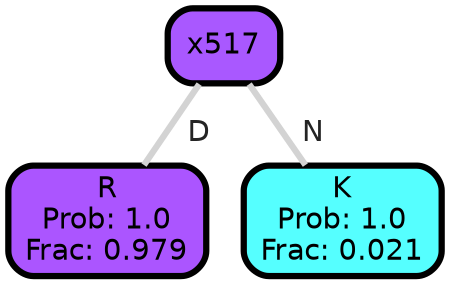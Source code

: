 graph Tree {
node [shape=box, style="filled, rounded",color="black",penwidth="3",fontcolor="black",                 fontname=helvetica] ;
graph [ranksep="0 equally", splines=straight,                 bgcolor=transparent, dpi=200] ;
edge [fontname=helvetica, fontweight=bold,fontcolor=grey14,color=lightgray] ;
0 [label="R
Prob: 1.0
Frac: 0.979", fillcolor="#ab55ff"] ;
1 [label="x517", fillcolor="#a958ff"] ;
2 [label="K
Prob: 1.0
Frac: 0.021", fillcolor="#55ffff"] ;
1 -- 0 [label=" D",penwidth=3] ;
1 -- 2 [label=" N",penwidth=3] ;
{rank = same;}}